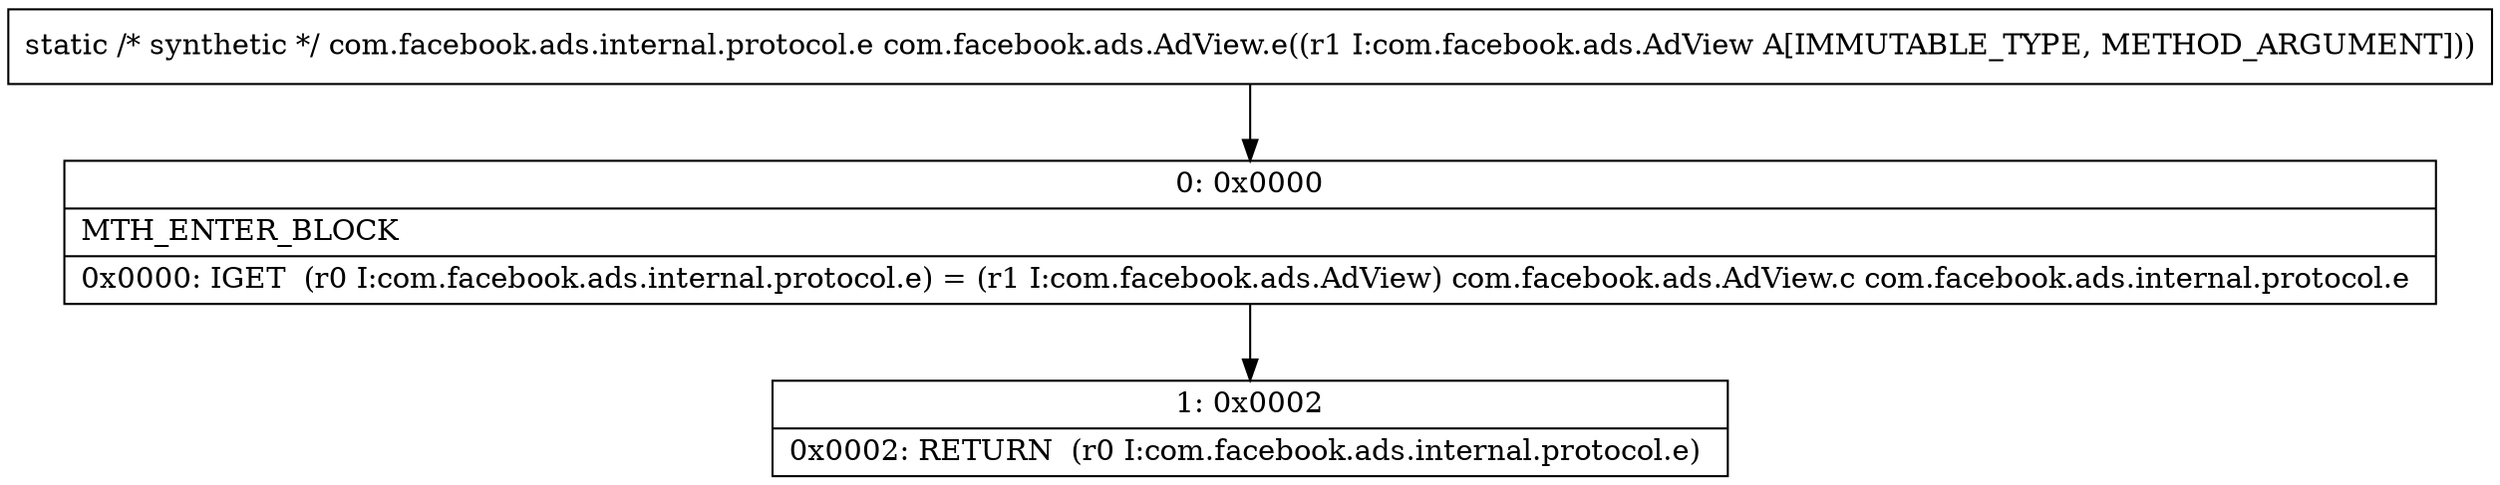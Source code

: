 digraph "CFG forcom.facebook.ads.AdView.e(Lcom\/facebook\/ads\/AdView;)Lcom\/facebook\/ads\/internal\/protocol\/e;" {
Node_0 [shape=record,label="{0\:\ 0x0000|MTH_ENTER_BLOCK\l|0x0000: IGET  (r0 I:com.facebook.ads.internal.protocol.e) = (r1 I:com.facebook.ads.AdView) com.facebook.ads.AdView.c com.facebook.ads.internal.protocol.e \l}"];
Node_1 [shape=record,label="{1\:\ 0x0002|0x0002: RETURN  (r0 I:com.facebook.ads.internal.protocol.e) \l}"];
MethodNode[shape=record,label="{static \/* synthetic *\/ com.facebook.ads.internal.protocol.e com.facebook.ads.AdView.e((r1 I:com.facebook.ads.AdView A[IMMUTABLE_TYPE, METHOD_ARGUMENT])) }"];
MethodNode -> Node_0;
Node_0 -> Node_1;
}

